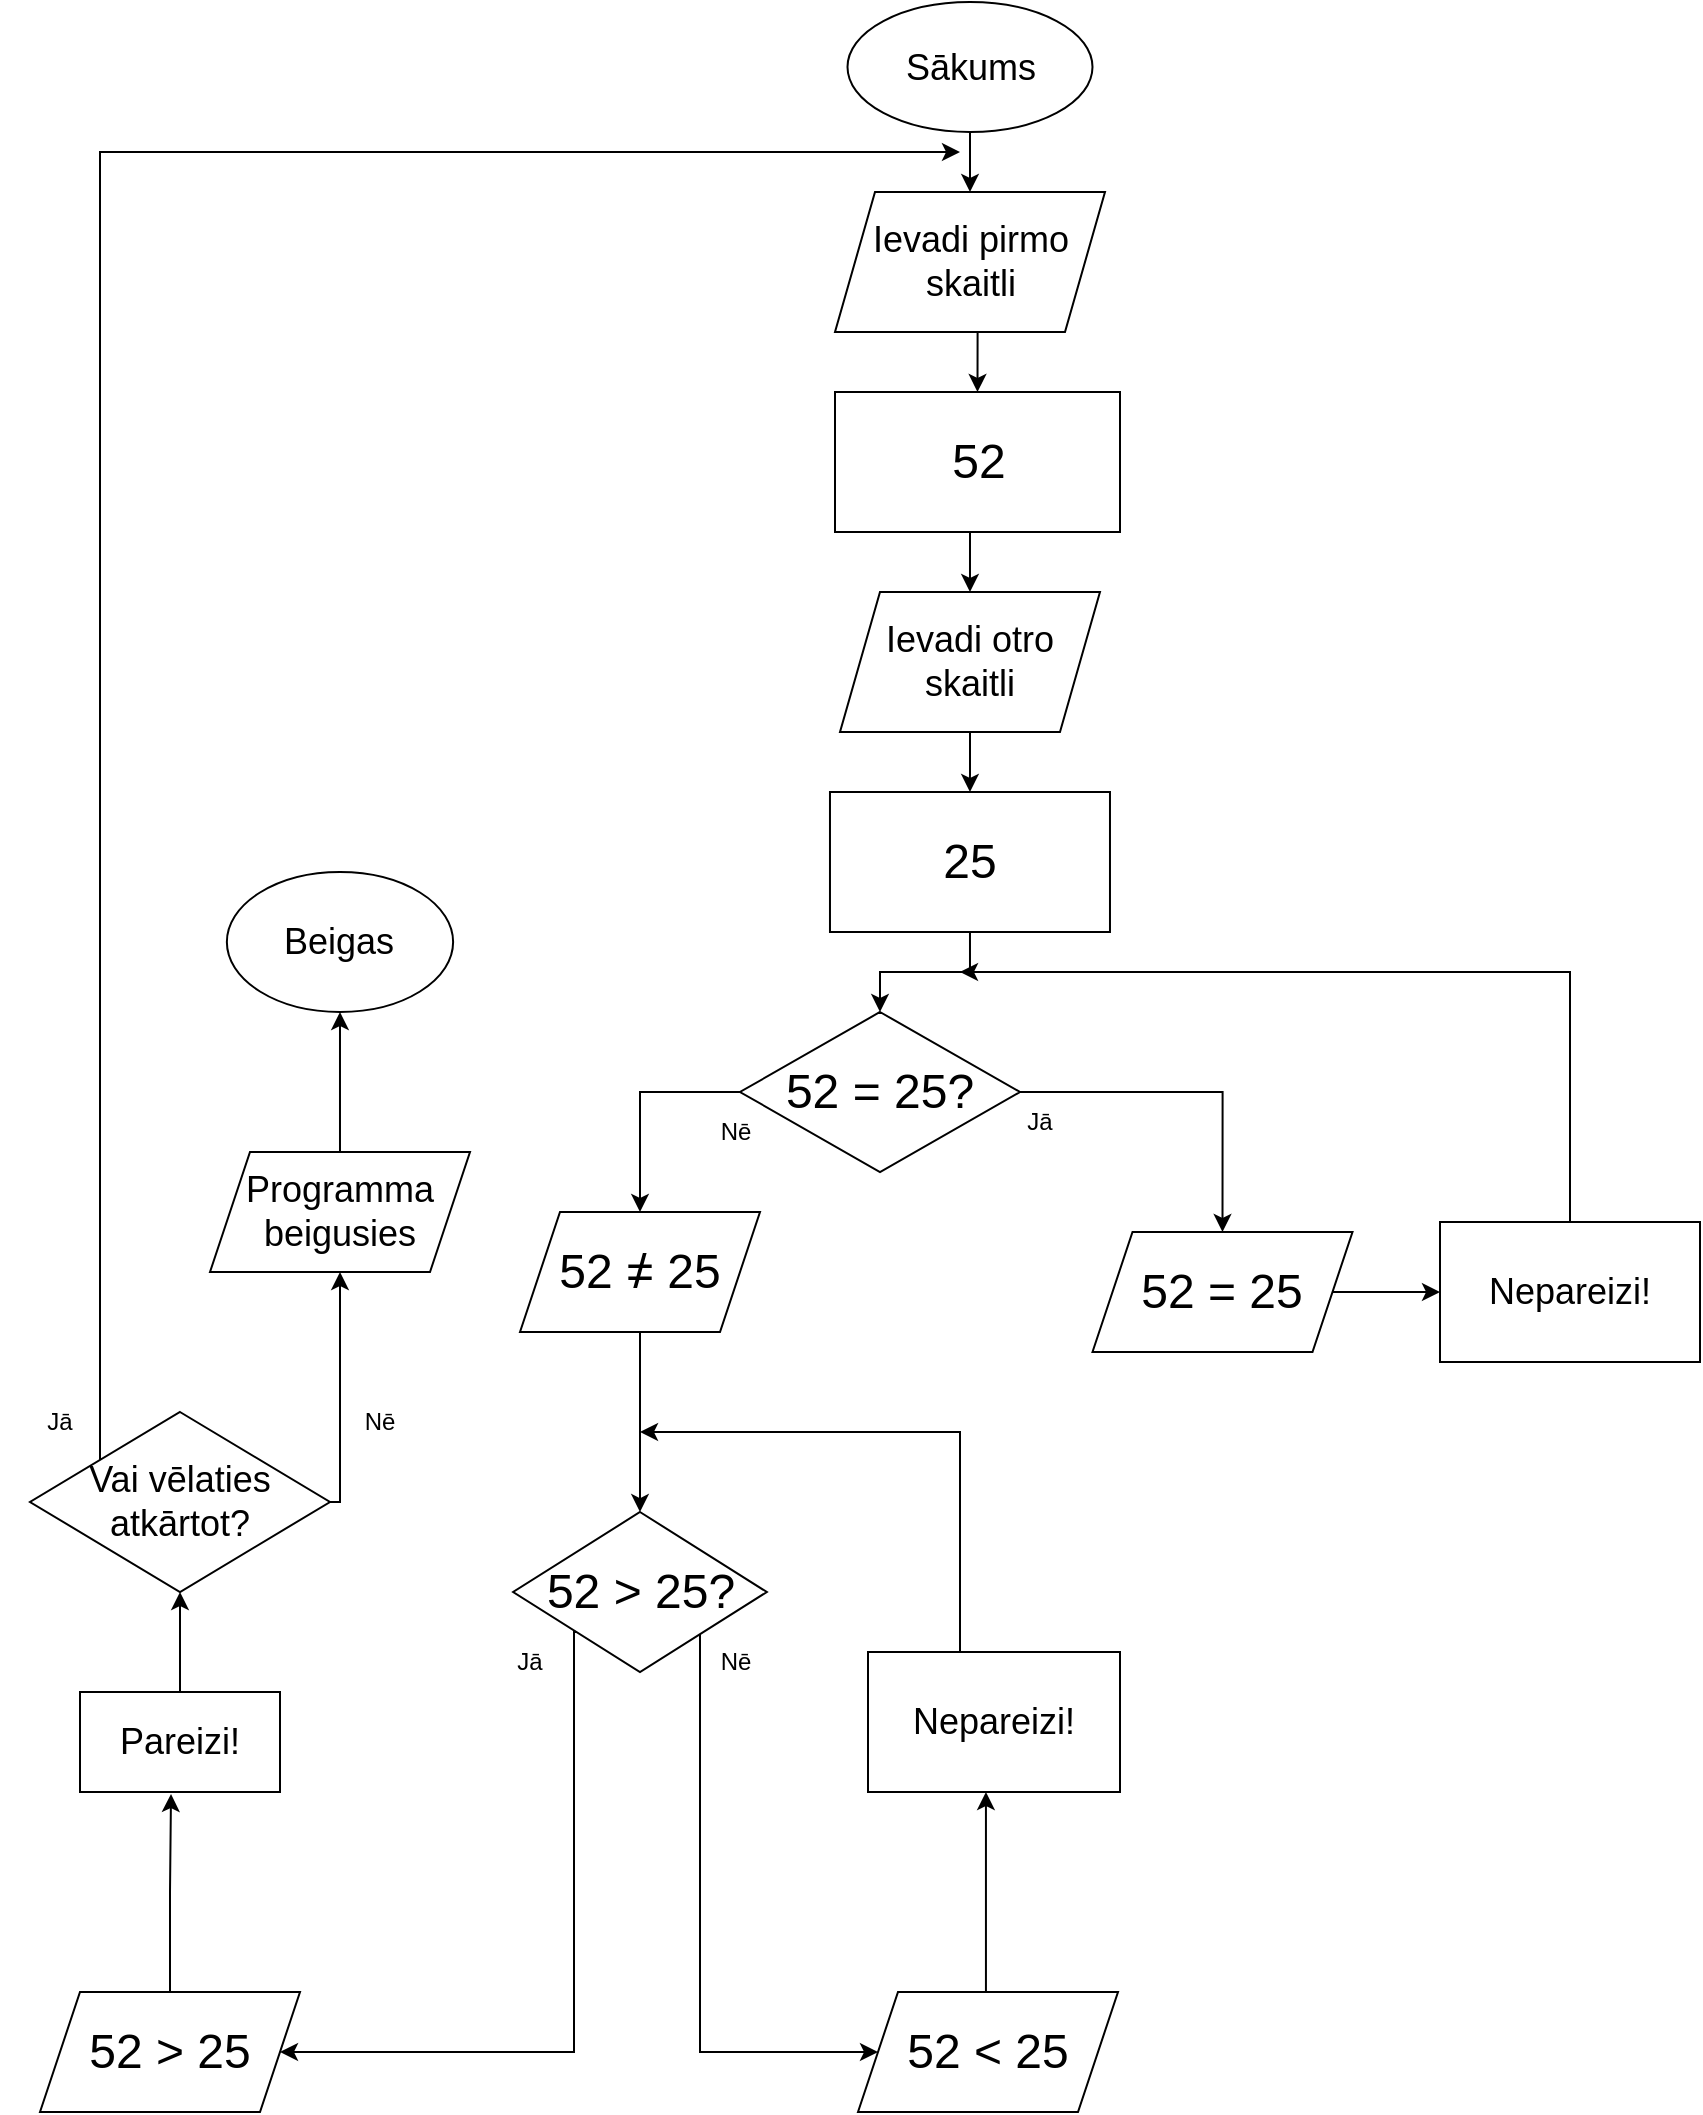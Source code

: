 <mxfile version="27.0.3">
  <diagram name="Страница — 1" id="5109Wd0p5QEdKRCVnzEx">
    <mxGraphModel dx="2728" dy="1036" grid="1" gridSize="10" guides="1" tooltips="1" connect="1" arrows="1" fold="1" page="1" pageScale="1" pageWidth="827" pageHeight="1169" math="0" shadow="0">
      <root>
        <mxCell id="0" />
        <mxCell id="1" parent="0" />
        <mxCell id="eLe6Ruxtf43VfmzEIZZD-12" style="edgeStyle=orthogonalEdgeStyle;rounded=0;orthogonalLoop=1;jettySize=auto;html=1;exitX=0.5;exitY=1;exitDx=0;exitDy=0;entryX=0.5;entryY=0;entryDx=0;entryDy=0;" edge="1" parent="1" source="eLe6Ruxtf43VfmzEIZZD-3" target="eLe6Ruxtf43VfmzEIZZD-5">
          <mxGeometry relative="1" as="geometry" />
        </mxCell>
        <mxCell id="eLe6Ruxtf43VfmzEIZZD-3" value="&lt;font style=&quot;font-size: 18px;&quot;&gt;Sākums&lt;/font&gt;" style="ellipse;whiteSpace=wrap;html=1;" vertex="1" parent="1">
          <mxGeometry x="343.75" y="35" width="122.5" height="65" as="geometry" />
        </mxCell>
        <mxCell id="eLe6Ruxtf43VfmzEIZZD-13" style="edgeStyle=orthogonalEdgeStyle;rounded=0;orthogonalLoop=1;jettySize=auto;html=1;exitX=0.5;exitY=1;exitDx=0;exitDy=0;entryX=0.5;entryY=0;entryDx=0;entryDy=0;" edge="1" parent="1" source="eLe6Ruxtf43VfmzEIZZD-5" target="eLe6Ruxtf43VfmzEIZZD-11">
          <mxGeometry relative="1" as="geometry" />
        </mxCell>
        <mxCell id="eLe6Ruxtf43VfmzEIZZD-5" value="&lt;font style=&quot;font-size: 18px;&quot;&gt;Ievadi pirmo skaitli&lt;/font&gt;" style="shape=parallelogram;perimeter=parallelogramPerimeter;whiteSpace=wrap;html=1;fixedSize=1;" vertex="1" parent="1">
          <mxGeometry x="337.5" y="130" width="135" height="70" as="geometry" />
        </mxCell>
        <mxCell id="eLe6Ruxtf43VfmzEIZZD-16" style="edgeStyle=orthogonalEdgeStyle;rounded=0;orthogonalLoop=1;jettySize=auto;html=1;exitX=0.5;exitY=1;exitDx=0;exitDy=0;entryX=0.5;entryY=0;entryDx=0;entryDy=0;" edge="1" parent="1" source="eLe6Ruxtf43VfmzEIZZD-8" target="eLe6Ruxtf43VfmzEIZZD-15">
          <mxGeometry relative="1" as="geometry" />
        </mxCell>
        <mxCell id="eLe6Ruxtf43VfmzEIZZD-8" value="&lt;font style=&quot;font-size: 18px;&quot;&gt;Ievadi otro skaitli&lt;/font&gt;" style="shape=parallelogram;perimeter=parallelogramPerimeter;whiteSpace=wrap;html=1;fixedSize=1;" vertex="1" parent="1">
          <mxGeometry x="340" y="330" width="129.99" height="70" as="geometry" />
        </mxCell>
        <mxCell id="eLe6Ruxtf43VfmzEIZZD-14" style="edgeStyle=orthogonalEdgeStyle;rounded=0;orthogonalLoop=1;jettySize=auto;html=1;exitX=0.5;exitY=1;exitDx=0;exitDy=0;entryX=0.5;entryY=0;entryDx=0;entryDy=0;" edge="1" parent="1" source="eLe6Ruxtf43VfmzEIZZD-11" target="eLe6Ruxtf43VfmzEIZZD-8">
          <mxGeometry relative="1" as="geometry" />
        </mxCell>
        <mxCell id="eLe6Ruxtf43VfmzEIZZD-11" value="&lt;font style=&quot;font-size: 24px;&quot;&gt;52&lt;/font&gt;" style="rounded=0;whiteSpace=wrap;html=1;" vertex="1" parent="1">
          <mxGeometry x="337.5" y="230" width="142.5" height="70" as="geometry" />
        </mxCell>
        <mxCell id="eLe6Ruxtf43VfmzEIZZD-18" style="edgeStyle=orthogonalEdgeStyle;rounded=0;orthogonalLoop=1;jettySize=auto;html=1;exitX=0.5;exitY=1;exitDx=0;exitDy=0;entryX=0.5;entryY=0;entryDx=0;entryDy=0;" edge="1" parent="1" source="eLe6Ruxtf43VfmzEIZZD-15" target="eLe6Ruxtf43VfmzEIZZD-17">
          <mxGeometry relative="1" as="geometry" />
        </mxCell>
        <mxCell id="eLe6Ruxtf43VfmzEIZZD-15" value="&lt;font style=&quot;font-size: 24px;&quot;&gt;25&lt;/font&gt;" style="rounded=0;whiteSpace=wrap;html=1;" vertex="1" parent="1">
          <mxGeometry x="334.99" y="430" width="140" height="70" as="geometry" />
        </mxCell>
        <mxCell id="eLe6Ruxtf43VfmzEIZZD-21" style="edgeStyle=orthogonalEdgeStyle;rounded=0;orthogonalLoop=1;jettySize=auto;html=1;exitX=1;exitY=0.5;exitDx=0;exitDy=0;entryX=0.5;entryY=0;entryDx=0;entryDy=0;" edge="1" parent="1" source="eLe6Ruxtf43VfmzEIZZD-17" target="eLe6Ruxtf43VfmzEIZZD-19">
          <mxGeometry relative="1" as="geometry">
            <mxPoint x="530" y="630" as="targetPoint" />
            <Array as="points">
              <mxPoint x="531" y="580" />
            </Array>
          </mxGeometry>
        </mxCell>
        <mxCell id="eLe6Ruxtf43VfmzEIZZD-24" style="edgeStyle=orthogonalEdgeStyle;rounded=0;orthogonalLoop=1;jettySize=auto;html=1;exitX=0.5;exitY=1;exitDx=0;exitDy=0;" edge="1" parent="1" source="eLe6Ruxtf43VfmzEIZZD-39" target="eLe6Ruxtf43VfmzEIZZD-22">
          <mxGeometry relative="1" as="geometry">
            <mxPoint x="280" y="580" as="targetPoint" />
            <Array as="points">
              <mxPoint x="240" y="730" />
              <mxPoint x="240" y="730" />
            </Array>
          </mxGeometry>
        </mxCell>
        <mxCell id="eLe6Ruxtf43VfmzEIZZD-17" value="&lt;font style=&quot;font-size: 24px;&quot;&gt;52 = 25?&lt;/font&gt;" style="rhombus;whiteSpace=wrap;html=1;" vertex="1" parent="1">
          <mxGeometry x="290" y="540" width="140.01" height="80" as="geometry" />
        </mxCell>
        <mxCell id="eLe6Ruxtf43VfmzEIZZD-26" style="edgeStyle=orthogonalEdgeStyle;rounded=0;orthogonalLoop=1;jettySize=auto;html=1;exitX=1;exitY=0.5;exitDx=0;exitDy=0;entryX=0;entryY=0.5;entryDx=0;entryDy=0;" edge="1" parent="1" source="eLe6Ruxtf43VfmzEIZZD-19" target="eLe6Ruxtf43VfmzEIZZD-25">
          <mxGeometry relative="1" as="geometry" />
        </mxCell>
        <mxCell id="eLe6Ruxtf43VfmzEIZZD-19" value="&lt;font style=&quot;font-size: 24px;&quot;&gt;52 = 25&lt;/font&gt;" style="shape=parallelogram;perimeter=parallelogramPerimeter;whiteSpace=wrap;html=1;fixedSize=1;" vertex="1" parent="1">
          <mxGeometry x="466.25" y="650" width="130" height="60" as="geometry" />
        </mxCell>
        <mxCell id="eLe6Ruxtf43VfmzEIZZD-29" style="edgeStyle=orthogonalEdgeStyle;rounded=0;orthogonalLoop=1;jettySize=auto;html=1;exitX=1;exitY=1;exitDx=0;exitDy=0;" edge="1" parent="1" source="eLe6Ruxtf43VfmzEIZZD-22" target="eLe6Ruxtf43VfmzEIZZD-28">
          <mxGeometry relative="1" as="geometry">
            <mxPoint x="230" y="860" as="targetPoint" />
            <Array as="points">
              <mxPoint x="270" y="850" />
              <mxPoint x="270" y="1060" />
            </Array>
          </mxGeometry>
        </mxCell>
        <mxCell id="eLe6Ruxtf43VfmzEIZZD-42" style="edgeStyle=orthogonalEdgeStyle;rounded=0;orthogonalLoop=1;jettySize=auto;html=1;exitX=0;exitY=1;exitDx=0;exitDy=0;" edge="1" parent="1" source="eLe6Ruxtf43VfmzEIZZD-22" target="eLe6Ruxtf43VfmzEIZZD-35">
          <mxGeometry relative="1" as="geometry">
            <mxPoint x="160" y="1050" as="targetPoint" />
            <Array as="points">
              <mxPoint x="207" y="850" />
              <mxPoint x="207" y="1060" />
            </Array>
          </mxGeometry>
        </mxCell>
        <mxCell id="eLe6Ruxtf43VfmzEIZZD-22" value="&lt;font style=&quot;font-size: 24px;&quot;&gt;52 &amp;gt; 25?&lt;/font&gt;" style="rhombus;whiteSpace=wrap;html=1;" vertex="1" parent="1">
          <mxGeometry x="176.56" y="790" width="126.87" height="80" as="geometry" />
        </mxCell>
        <mxCell id="eLe6Ruxtf43VfmzEIZZD-27" style="edgeStyle=orthogonalEdgeStyle;rounded=0;orthogonalLoop=1;jettySize=auto;html=1;exitX=0.5;exitY=0;exitDx=0;exitDy=0;" edge="1" parent="1" source="eLe6Ruxtf43VfmzEIZZD-25">
          <mxGeometry relative="1" as="geometry">
            <mxPoint x="400" y="520" as="targetPoint" />
            <Array as="points">
              <mxPoint x="705" y="520" />
              <mxPoint x="705" y="520" />
            </Array>
          </mxGeometry>
        </mxCell>
        <mxCell id="eLe6Ruxtf43VfmzEIZZD-25" value="&lt;font style=&quot;font-size: 18px;&quot;&gt;Nepareizi!&lt;/font&gt;" style="rounded=0;whiteSpace=wrap;html=1;" vertex="1" parent="1">
          <mxGeometry x="640" y="645" width="130" height="70" as="geometry" />
        </mxCell>
        <mxCell id="eLe6Ruxtf43VfmzEIZZD-31" style="edgeStyle=orthogonalEdgeStyle;rounded=0;orthogonalLoop=1;jettySize=auto;html=1;entryX=0.468;entryY=1;entryDx=0;entryDy=0;entryPerimeter=0;" edge="1" parent="1" source="eLe6Ruxtf43VfmzEIZZD-28" target="eLe6Ruxtf43VfmzEIZZD-30">
          <mxGeometry relative="1" as="geometry">
            <mxPoint x="434" y="1060" as="sourcePoint" />
            <Array as="points">
              <mxPoint x="413" y="1030" />
              <mxPoint x="413" y="1030" />
            </Array>
          </mxGeometry>
        </mxCell>
        <mxCell id="eLe6Ruxtf43VfmzEIZZD-28" value="&lt;font style=&quot;font-size: 24px;&quot;&gt;52 &amp;lt; 25&lt;/font&gt;" style="shape=parallelogram;perimeter=parallelogramPerimeter;whiteSpace=wrap;html=1;fixedSize=1;" vertex="1" parent="1">
          <mxGeometry x="349" y="1030" width="130" height="60" as="geometry" />
        </mxCell>
        <mxCell id="eLe6Ruxtf43VfmzEIZZD-34" style="edgeStyle=orthogonalEdgeStyle;rounded=0;orthogonalLoop=1;jettySize=auto;html=1;exitX=0.5;exitY=0;exitDx=0;exitDy=0;" edge="1" parent="1" source="eLe6Ruxtf43VfmzEIZZD-30">
          <mxGeometry relative="1" as="geometry">
            <mxPoint x="240" y="750" as="targetPoint" />
            <Array as="points">
              <mxPoint x="400" y="880" />
              <mxPoint x="400" y="750" />
            </Array>
          </mxGeometry>
        </mxCell>
        <mxCell id="eLe6Ruxtf43VfmzEIZZD-30" value="&lt;font style=&quot;font-size: 18px;&quot;&gt;Nepareizi!&lt;/font&gt;" style="rounded=0;whiteSpace=wrap;html=1;" vertex="1" parent="1">
          <mxGeometry x="354" y="860" width="126" height="70" as="geometry" />
        </mxCell>
        <mxCell id="eLe6Ruxtf43VfmzEIZZD-35" value="&lt;font style=&quot;font-size: 24px;&quot;&gt;52 &amp;gt; 25&lt;/font&gt;" style="shape=parallelogram;perimeter=parallelogramPerimeter;whiteSpace=wrap;html=1;fixedSize=1;" vertex="1" parent="1">
          <mxGeometry x="-60" y="1030" width="130" height="60" as="geometry" />
        </mxCell>
        <mxCell id="eLe6Ruxtf43VfmzEIZZD-45" style="edgeStyle=orthogonalEdgeStyle;rounded=0;orthogonalLoop=1;jettySize=auto;html=1;exitX=0.5;exitY=0;exitDx=0;exitDy=0;entryX=0.5;entryY=1;entryDx=0;entryDy=0;" edge="1" parent="1" source="eLe6Ruxtf43VfmzEIZZD-38" target="eLe6Ruxtf43VfmzEIZZD-44">
          <mxGeometry relative="1" as="geometry" />
        </mxCell>
        <mxCell id="eLe6Ruxtf43VfmzEIZZD-38" value="&lt;font style=&quot;font-size: 18px;&quot;&gt;Pareizi!&lt;/font&gt;" style="rounded=0;whiteSpace=wrap;html=1;" vertex="1" parent="1">
          <mxGeometry x="-40" y="880" width="100" height="50" as="geometry" />
        </mxCell>
        <mxCell id="eLe6Ruxtf43VfmzEIZZD-40" value="" style="edgeStyle=orthogonalEdgeStyle;rounded=0;orthogonalLoop=1;jettySize=auto;html=1;exitX=0;exitY=0.5;exitDx=0;exitDy=0;" edge="1" parent="1" source="eLe6Ruxtf43VfmzEIZZD-17" target="eLe6Ruxtf43VfmzEIZZD-39">
          <mxGeometry relative="1" as="geometry">
            <mxPoint x="197" y="780" as="targetPoint" />
            <mxPoint x="290" y="580" as="sourcePoint" />
          </mxGeometry>
        </mxCell>
        <mxCell id="eLe6Ruxtf43VfmzEIZZD-39" value="&lt;font style=&quot;font-size: 24px;&quot;&gt;52 = 25&lt;/font&gt;" style="shape=parallelogram;perimeter=parallelogramPerimeter;whiteSpace=wrap;html=1;fixedSize=1;" vertex="1" parent="1">
          <mxGeometry x="180" y="640" width="120" height="60" as="geometry" />
        </mxCell>
        <mxCell id="eLe6Ruxtf43VfmzEIZZD-41" value="&lt;font style=&quot;font-size: 24px;&quot;&gt;/&lt;/font&gt;" style="text;strokeColor=none;align=center;fillColor=none;html=1;verticalAlign=middle;whiteSpace=wrap;rounded=0;" vertex="1" parent="1">
          <mxGeometry x="210" y="655" width="60" height="30" as="geometry" />
        </mxCell>
        <mxCell id="eLe6Ruxtf43VfmzEIZZD-43" style="edgeStyle=orthogonalEdgeStyle;rounded=0;orthogonalLoop=1;jettySize=auto;html=1;exitX=0.5;exitY=0;exitDx=0;exitDy=0;entryX=0.455;entryY=1.02;entryDx=0;entryDy=0;entryPerimeter=0;" edge="1" parent="1" source="eLe6Ruxtf43VfmzEIZZD-35" target="eLe6Ruxtf43VfmzEIZZD-38">
          <mxGeometry relative="1" as="geometry" />
        </mxCell>
        <mxCell id="eLe6Ruxtf43VfmzEIZZD-46" style="edgeStyle=orthogonalEdgeStyle;rounded=0;orthogonalLoop=1;jettySize=auto;html=1;exitX=1;exitY=0;exitDx=0;exitDy=0;entryX=0.5;entryY=1;entryDx=0;entryDy=0;" edge="1" parent="1" source="eLe6Ruxtf43VfmzEIZZD-44" target="eLe6Ruxtf43VfmzEIZZD-47">
          <mxGeometry relative="1" as="geometry">
            <mxPoint x="150" y="670" as="targetPoint" />
            <Array as="points">
              <mxPoint x="48" y="785" />
              <mxPoint x="90" y="785" />
            </Array>
          </mxGeometry>
        </mxCell>
        <mxCell id="eLe6Ruxtf43VfmzEIZZD-44" value="&lt;font style=&quot;font-size: 18px;&quot;&gt;Vai vēlaties atkārtot?&lt;/font&gt;" style="rhombus;whiteSpace=wrap;html=1;" vertex="1" parent="1">
          <mxGeometry x="-65" y="740" width="150" height="90" as="geometry" />
        </mxCell>
        <mxCell id="eLe6Ruxtf43VfmzEIZZD-49" style="edgeStyle=orthogonalEdgeStyle;rounded=0;orthogonalLoop=1;jettySize=auto;html=1;exitX=0.5;exitY=0;exitDx=0;exitDy=0;entryX=0.5;entryY=1;entryDx=0;entryDy=0;" edge="1" parent="1" source="eLe6Ruxtf43VfmzEIZZD-47" target="eLe6Ruxtf43VfmzEIZZD-48">
          <mxGeometry relative="1" as="geometry" />
        </mxCell>
        <mxCell id="eLe6Ruxtf43VfmzEIZZD-47" value="&lt;font style=&quot;font-size: 18px;&quot;&gt;Programma beigusies&lt;/font&gt;" style="shape=parallelogram;perimeter=parallelogramPerimeter;whiteSpace=wrap;html=1;fixedSize=1;" vertex="1" parent="1">
          <mxGeometry x="25" y="610" width="130" height="60" as="geometry" />
        </mxCell>
        <mxCell id="eLe6Ruxtf43VfmzEIZZD-48" value="&lt;font style=&quot;font-size: 18px;&quot;&gt;Beigas&lt;/font&gt;" style="ellipse;whiteSpace=wrap;html=1;" vertex="1" parent="1">
          <mxGeometry x="33.43" y="470" width="113.13" height="70" as="geometry" />
        </mxCell>
        <mxCell id="eLe6Ruxtf43VfmzEIZZD-52" style="edgeStyle=orthogonalEdgeStyle;rounded=0;orthogonalLoop=1;jettySize=auto;html=1;" edge="1" parent="1" source="eLe6Ruxtf43VfmzEIZZD-44">
          <mxGeometry relative="1" as="geometry">
            <mxPoint x="400" y="110" as="targetPoint" />
            <mxPoint x="49.75" y="620" as="sourcePoint" />
            <Array as="points">
              <mxPoint x="-30" y="110" />
            </Array>
          </mxGeometry>
        </mxCell>
        <mxCell id="eLe6Ruxtf43VfmzEIZZD-53" value="Nē" style="text;strokeColor=none;align=center;fillColor=none;html=1;verticalAlign=middle;whiteSpace=wrap;rounded=0;" vertex="1" parent="1">
          <mxGeometry x="80" y="730" width="60" height="30" as="geometry" />
        </mxCell>
        <mxCell id="eLe6Ruxtf43VfmzEIZZD-54" value="Jā" style="text;strokeColor=none;align=center;fillColor=none;html=1;verticalAlign=middle;whiteSpace=wrap;rounded=0;" vertex="1" parent="1">
          <mxGeometry x="-80" y="730" width="60" height="30" as="geometry" />
        </mxCell>
        <mxCell id="eLe6Ruxtf43VfmzEIZZD-55" value="Jā" style="text;strokeColor=none;align=center;fillColor=none;html=1;verticalAlign=middle;whiteSpace=wrap;rounded=0;" vertex="1" parent="1">
          <mxGeometry x="409.99" y="580" width="60" height="30" as="geometry" />
        </mxCell>
        <mxCell id="eLe6Ruxtf43VfmzEIZZD-56" value="Nē" style="text;strokeColor=none;align=center;fillColor=none;html=1;verticalAlign=middle;whiteSpace=wrap;rounded=0;" vertex="1" parent="1">
          <mxGeometry x="258.38" y="585" width="60" height="30" as="geometry" />
        </mxCell>
        <mxCell id="eLe6Ruxtf43VfmzEIZZD-57" value="Jā" style="text;strokeColor=none;align=center;fillColor=none;html=1;verticalAlign=middle;whiteSpace=wrap;rounded=0;" vertex="1" parent="1">
          <mxGeometry x="155" y="850" width="60" height="30" as="geometry" />
        </mxCell>
        <mxCell id="eLe6Ruxtf43VfmzEIZZD-58" value="Nē" style="text;strokeColor=none;align=center;fillColor=none;html=1;verticalAlign=middle;whiteSpace=wrap;rounded=0;" vertex="1" parent="1">
          <mxGeometry x="258.38" y="850" width="60" height="30" as="geometry" />
        </mxCell>
      </root>
    </mxGraphModel>
  </diagram>
</mxfile>
